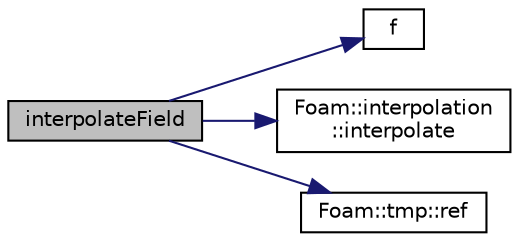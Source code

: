 digraph "interpolateField"
{
  bgcolor="transparent";
  edge [fontname="Helvetica",fontsize="10",labelfontname="Helvetica",labelfontsize="10"];
  node [fontname="Helvetica",fontsize="10",shape=record];
  rankdir="LR";
  Node567 [label="interpolateField",height=0.2,width=0.4,color="black", fillcolor="grey75", style="filled", fontcolor="black"];
  Node567 -> Node568 [color="midnightblue",fontsize="10",style="solid",fontname="Helvetica"];
  Node568 [label="f",height=0.2,width=0.4,color="black",URL="$a18335.html#a888be93833ac7a23170555c69c690288"];
  Node567 -> Node569 [color="midnightblue",fontsize="10",style="solid",fontname="Helvetica"];
  Node569 [label="Foam::interpolation\l::interpolate",height=0.2,width=0.4,color="black",URL="$a22961.html#af9534a4c4b0a7397cd6f650e16285442",tooltip="Interpolate field to the given point in the given cell. "];
  Node567 -> Node570 [color="midnightblue",fontsize="10",style="solid",fontname="Helvetica"];
  Node570 [label="Foam::tmp::ref",height=0.2,width=0.4,color="black",URL="$a27077.html#aeaf81e641282874cef07f5b808efc83b",tooltip="Return non-const reference or generate a fatal error. "];
}
